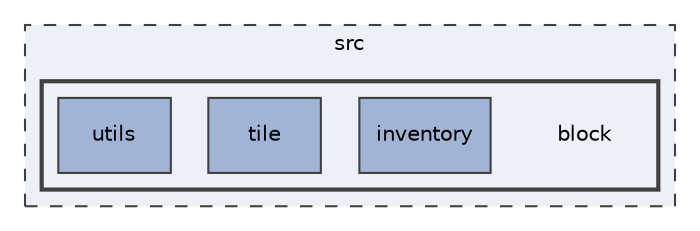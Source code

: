 digraph "block"
{
 // INTERACTIVE_SVG=YES
 // LATEX_PDF_SIZE
  edge [fontname="Helvetica",fontsize="10",labelfontname="Helvetica",labelfontsize="10"];
  node [fontname="Helvetica",fontsize="10",shape=record];
  compound=true
  subgraph clusterdir_68267d1309a1af8e8297ef4c3efbcdba {
    graph [ bgcolor="#edf0f7", pencolor="grey25", style="filled,dashed,", label="src", fontname="Helvetica", fontsize="10", URL="dir_68267d1309a1af8e8297ef4c3efbcdba.html"]
  subgraph clusterdir_46a300e4974f45ffe4be063a03f2fd9d {
    graph [ bgcolor="#edf0f7", pencolor="grey25", style="filled,bold,", label="", fontname="Helvetica", fontsize="10", URL="dir_46a300e4974f45ffe4be063a03f2fd9d.html"]
    dir_46a300e4974f45ffe4be063a03f2fd9d [shape=plaintext, label="block"];
  dir_8d3639ca430bb5a173ad632f0ba0b03e [shape=box, label="inventory", style="filled,", fillcolor="#a2b4d6", color="grey25", URL="dir_8d3639ca430bb5a173ad632f0ba0b03e.html"];
  dir_046b3d45760c1b746efcebdccdb0c4e6 [shape=box, label="tile", style="filled,", fillcolor="#a2b4d6", color="grey25", URL="dir_046b3d45760c1b746efcebdccdb0c4e6.html"];
  dir_eb5c35eebaf6ab74591a06573b7be797 [shape=box, label="utils", style="filled,", fillcolor="#a2b4d6", color="grey25", URL="dir_eb5c35eebaf6ab74591a06573b7be797.html"];
  }
  }
}
